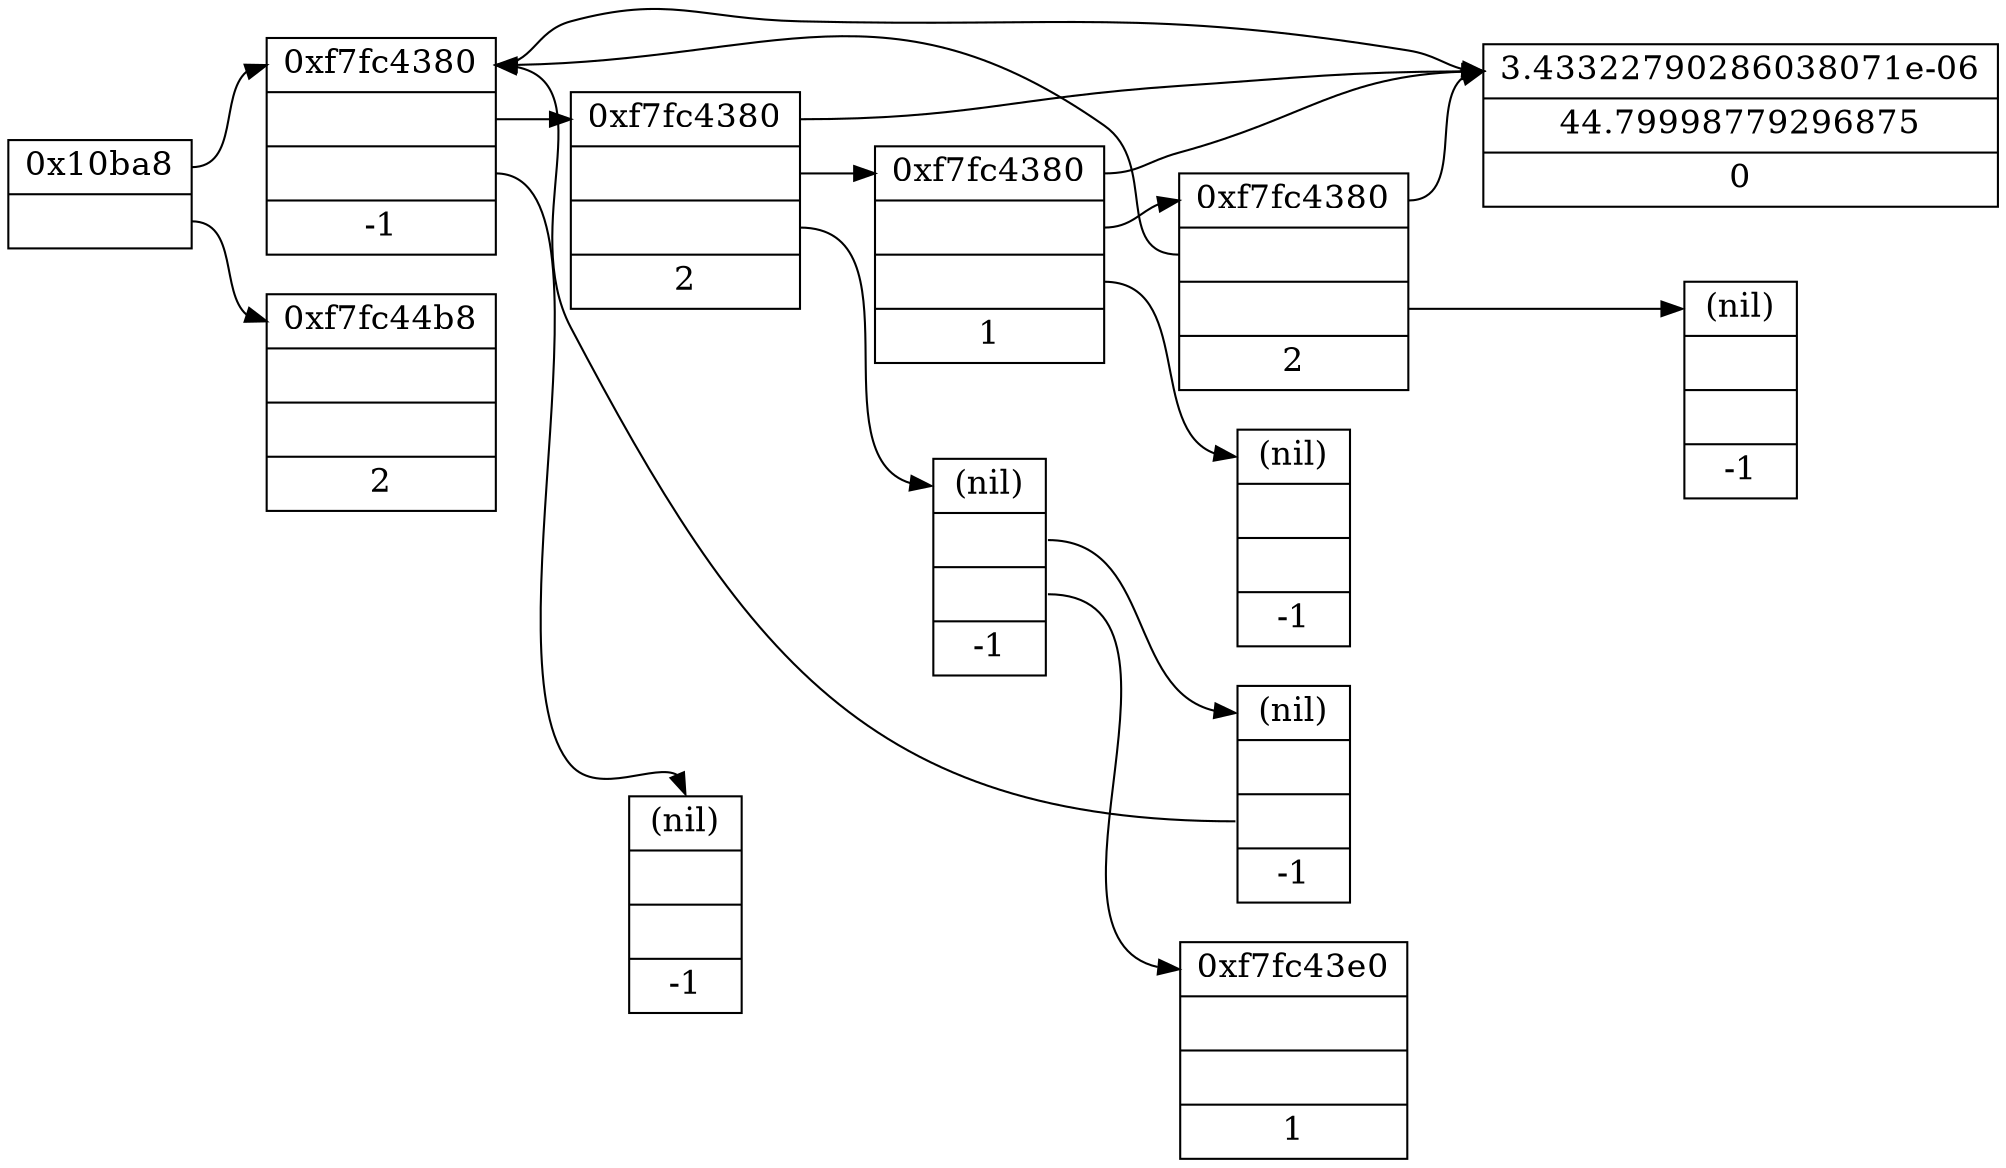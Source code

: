 digraph g {
graph [
rankdir = "LR"
];
node [
fontsize = "16"
shape = "ellipse"
];
edge [
];
"node0" [
label = "<f0> 0x10ba8| <f1>"
shape = "record"
];
"node1" [
label = "<f0> 0xf7fc4380| <f1> | <f2> |-1"
shape = "record"
];
"node2" [
label = "<f0> 0xf7fc44b8| | |2"
shape = "record"
];
"node3" [
label = "<f0> 3.43322790286038071e-06|44.79998779296875|0"
shape = "record"
];
"node4" [
label = "<f0> 0xf7fc4380| <f1> | <f2> |2"
shape = "record"
];
"node5" [
label = "<f0> (nil)| | |-1"
shape = "record"
];
"node6" [
label = "<f0> 0xf7fc4380| <f1> | <f2> |1"
shape = "record"
];
"node7" [
label = "<f0> 0xf7fc4380| <f1> | <f2> |2"
shape = "record"
];
"node8" [
label = "<f0> (nil)| | |-1"
shape = "record"
];
"node9" [
label = "<f0> (nil)| | |-1"
shape = "record"
];
"node10" [
label = "<f0> (nil)| <f1> | <f2> |-1"
shape = "record"
];
"node11" [
label = "<f0> (nil)| <f1> | <f2> |-1"
shape = "record"
];
"node12" [
label = "<f0> 0xf7fc43e0| | |1"
shape = "record"
];
"node0":f0 -> "node1":f0 [
id = 0
];
"node0":f1 -> "node2":f0 [
id = 1
];
"node1":f0 -> "node3":f0 [
id = 2
];
"node1":f1 -> "node4":f0 [
id = 3
];
"node1":f2 -> "node5":f0 [
id = 4
];
"node4":f0 -> "node3":f0 [
id = 5
];
"node4":f1 -> "node6":f0 [
id = 6
];
"node4":f2 -> "node10":f0 [
id = 7
];
"node6":f0 -> "node3":f0 [
id = 8
];
"node6":f1 -> "node7":f0 [
id = 9
];
"node6":f2 -> "node9":f0 [
id = 10
];
"node7":f0 -> "node3":f0 [
id = 11
];
"node7":f1 -> "node1":f0 [
id = 12
];
"node7":f2 -> "node8":f0 [
id = 13
];
"node10":f1 -> "node11":f0 [
id = 14
];
"node10":f2 -> "node12":f0 [
id = 15
];
"node11":f2 -> "node1":f0 [
id = 16
];
}
